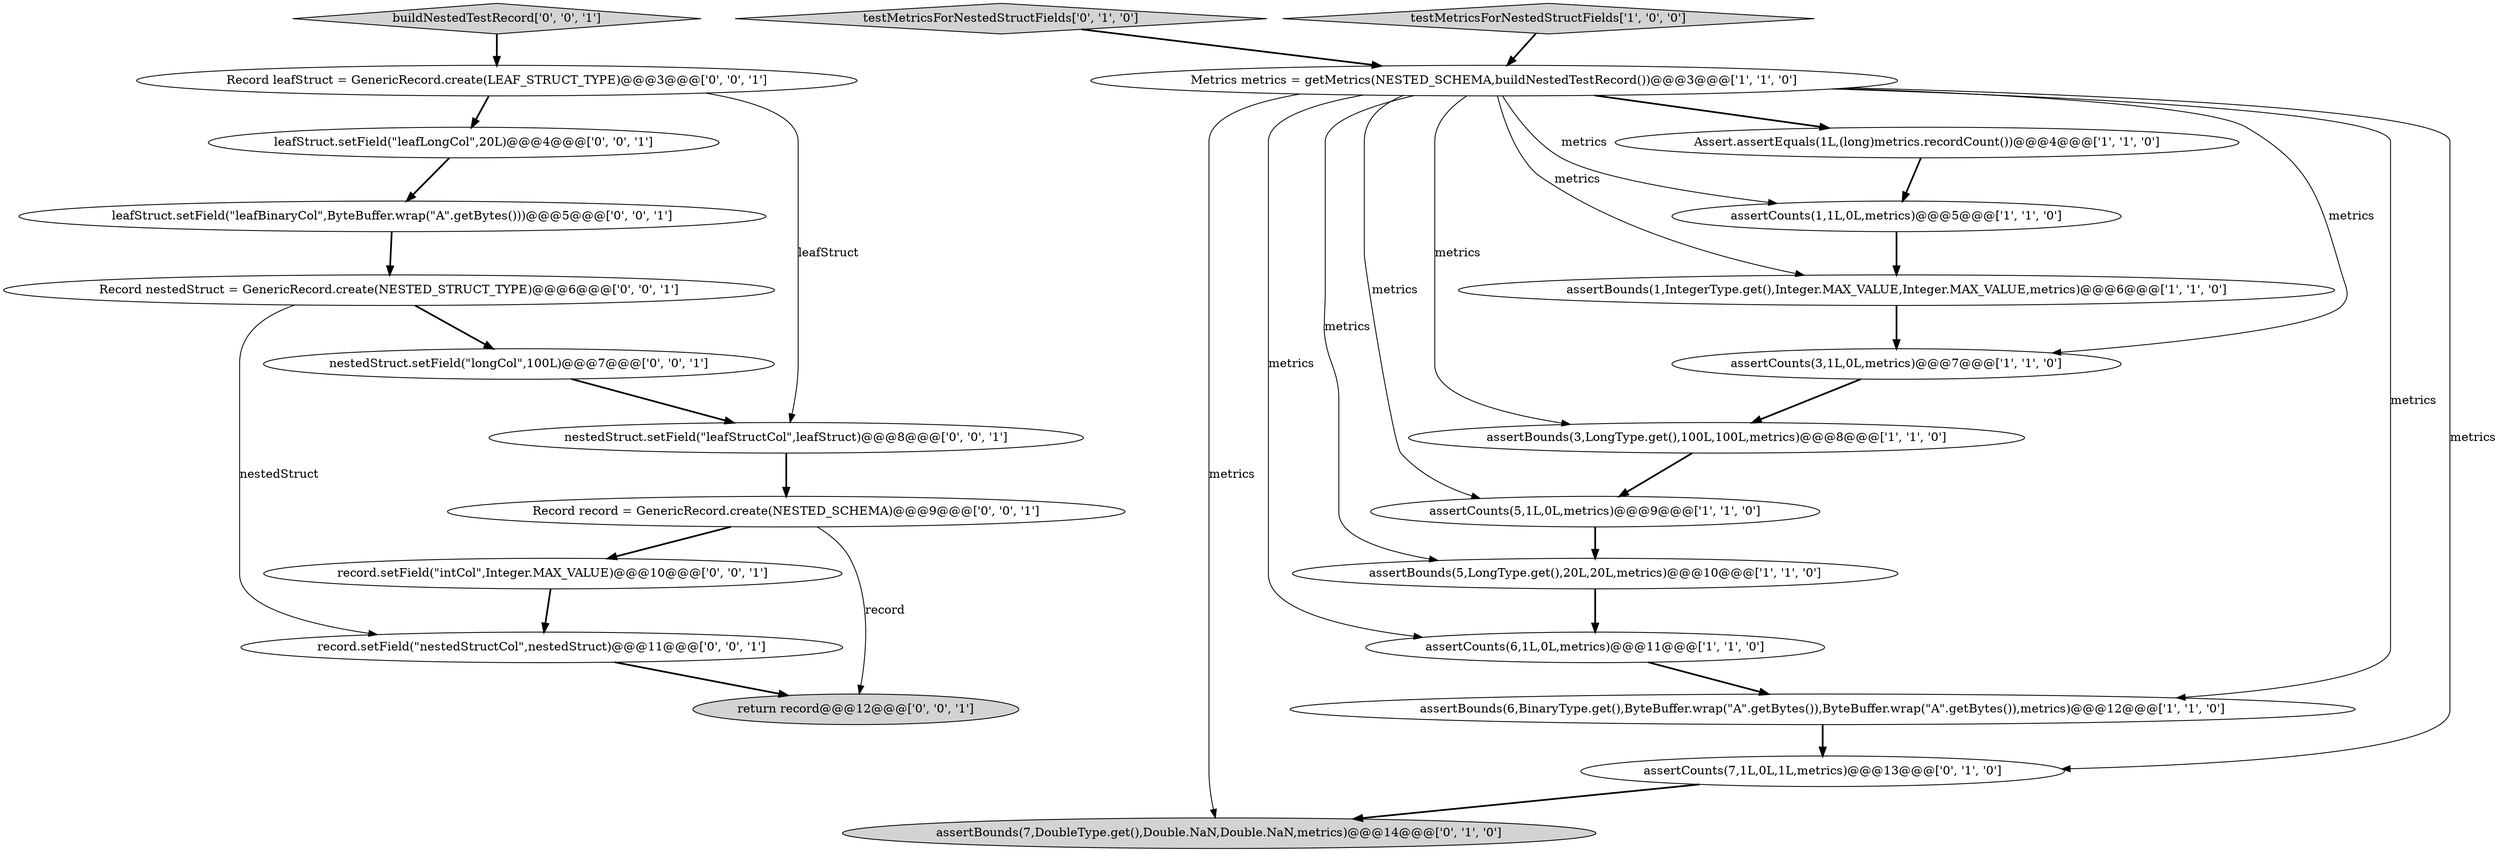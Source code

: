 digraph {
24 [style = filled, label = "leafStruct.setField(\"leafLongCol\",20L)@@@4@@@['0', '0', '1']", fillcolor = white, shape = ellipse image = "AAA0AAABBB3BBB"];
13 [style = filled, label = "assertBounds(7,DoubleType.get(),Double.NaN,Double.NaN,metrics)@@@14@@@['0', '1', '0']", fillcolor = lightgray, shape = ellipse image = "AAA1AAABBB2BBB"];
21 [style = filled, label = "Record nestedStruct = GenericRecord.create(NESTED_STRUCT_TYPE)@@@6@@@['0', '0', '1']", fillcolor = white, shape = ellipse image = "AAA0AAABBB3BBB"];
1 [style = filled, label = "assertBounds(6,BinaryType.get(),ByteBuffer.wrap(\"A\".getBytes()),ByteBuffer.wrap(\"A\".getBytes()),metrics)@@@12@@@['1', '1', '0']", fillcolor = white, shape = ellipse image = "AAA0AAABBB1BBB"];
17 [style = filled, label = "leafStruct.setField(\"leafBinaryCol\",ByteBuffer.wrap(\"A\".getBytes()))@@@5@@@['0', '0', '1']", fillcolor = white, shape = ellipse image = "AAA0AAABBB3BBB"];
12 [style = filled, label = "testMetricsForNestedStructFields['0', '1', '0']", fillcolor = lightgray, shape = diamond image = "AAA0AAABBB2BBB"];
18 [style = filled, label = "Record record = GenericRecord.create(NESTED_SCHEMA)@@@9@@@['0', '0', '1']", fillcolor = white, shape = ellipse image = "AAA0AAABBB3BBB"];
8 [style = filled, label = "Metrics metrics = getMetrics(NESTED_SCHEMA,buildNestedTestRecord())@@@3@@@['1', '1', '0']", fillcolor = white, shape = ellipse image = "AAA0AAABBB1BBB"];
16 [style = filled, label = "record.setField(\"intCol\",Integer.MAX_VALUE)@@@10@@@['0', '0', '1']", fillcolor = white, shape = ellipse image = "AAA0AAABBB3BBB"];
6 [style = filled, label = "assertBounds(3,LongType.get(),100L,100L,metrics)@@@8@@@['1', '1', '0']", fillcolor = white, shape = ellipse image = "AAA0AAABBB1BBB"];
22 [style = filled, label = "return record@@@12@@@['0', '0', '1']", fillcolor = lightgray, shape = ellipse image = "AAA0AAABBB3BBB"];
10 [style = filled, label = "assertBounds(5,LongType.get(),20L,20L,metrics)@@@10@@@['1', '1', '0']", fillcolor = white, shape = ellipse image = "AAA0AAABBB1BBB"];
9 [style = filled, label = "assertCounts(1,1L,0L,metrics)@@@5@@@['1', '1', '0']", fillcolor = white, shape = ellipse image = "AAA0AAABBB1BBB"];
15 [style = filled, label = "Record leafStruct = GenericRecord.create(LEAF_STRUCT_TYPE)@@@3@@@['0', '0', '1']", fillcolor = white, shape = ellipse image = "AAA0AAABBB3BBB"];
11 [style = filled, label = "assertCounts(7,1L,0L,1L,metrics)@@@13@@@['0', '1', '0']", fillcolor = white, shape = ellipse image = "AAA1AAABBB2BBB"];
4 [style = filled, label = "assertCounts(6,1L,0L,metrics)@@@11@@@['1', '1', '0']", fillcolor = white, shape = ellipse image = "AAA0AAABBB1BBB"];
23 [style = filled, label = "buildNestedTestRecord['0', '0', '1']", fillcolor = lightgray, shape = diamond image = "AAA0AAABBB3BBB"];
0 [style = filled, label = "assertCounts(3,1L,0L,metrics)@@@7@@@['1', '1', '0']", fillcolor = white, shape = ellipse image = "AAA0AAABBB1BBB"];
2 [style = filled, label = "assertCounts(5,1L,0L,metrics)@@@9@@@['1', '1', '0']", fillcolor = white, shape = ellipse image = "AAA0AAABBB1BBB"];
3 [style = filled, label = "assertBounds(1,IntegerType.get(),Integer.MAX_VALUE,Integer.MAX_VALUE,metrics)@@@6@@@['1', '1', '0']", fillcolor = white, shape = ellipse image = "AAA0AAABBB1BBB"];
5 [style = filled, label = "Assert.assertEquals(1L,(long)metrics.recordCount())@@@4@@@['1', '1', '0']", fillcolor = white, shape = ellipse image = "AAA0AAABBB1BBB"];
20 [style = filled, label = "record.setField(\"nestedStructCol\",nestedStruct)@@@11@@@['0', '0', '1']", fillcolor = white, shape = ellipse image = "AAA0AAABBB3BBB"];
7 [style = filled, label = "testMetricsForNestedStructFields['1', '0', '0']", fillcolor = lightgray, shape = diamond image = "AAA0AAABBB1BBB"];
14 [style = filled, label = "nestedStruct.setField(\"longCol\",100L)@@@7@@@['0', '0', '1']", fillcolor = white, shape = ellipse image = "AAA0AAABBB3BBB"];
19 [style = filled, label = "nestedStruct.setField(\"leafStructCol\",leafStruct)@@@8@@@['0', '0', '1']", fillcolor = white, shape = ellipse image = "AAA0AAABBB3BBB"];
0->6 [style = bold, label=""];
21->14 [style = bold, label=""];
8->0 [style = solid, label="metrics"];
7->8 [style = bold, label=""];
23->15 [style = bold, label=""];
8->5 [style = bold, label=""];
17->21 [style = bold, label=""];
8->6 [style = solid, label="metrics"];
9->3 [style = bold, label=""];
24->17 [style = bold, label=""];
20->22 [style = bold, label=""];
2->10 [style = bold, label=""];
15->24 [style = bold, label=""];
14->19 [style = bold, label=""];
5->9 [style = bold, label=""];
8->4 [style = solid, label="metrics"];
4->1 [style = bold, label=""];
6->2 [style = bold, label=""];
1->11 [style = bold, label=""];
15->19 [style = solid, label="leafStruct"];
8->1 [style = solid, label="metrics"];
8->13 [style = solid, label="metrics"];
10->4 [style = bold, label=""];
3->0 [style = bold, label=""];
18->16 [style = bold, label=""];
11->13 [style = bold, label=""];
16->20 [style = bold, label=""];
8->11 [style = solid, label="metrics"];
8->9 [style = solid, label="metrics"];
8->3 [style = solid, label="metrics"];
8->2 [style = solid, label="metrics"];
12->8 [style = bold, label=""];
19->18 [style = bold, label=""];
8->10 [style = solid, label="metrics"];
21->20 [style = solid, label="nestedStruct"];
18->22 [style = solid, label="record"];
}
